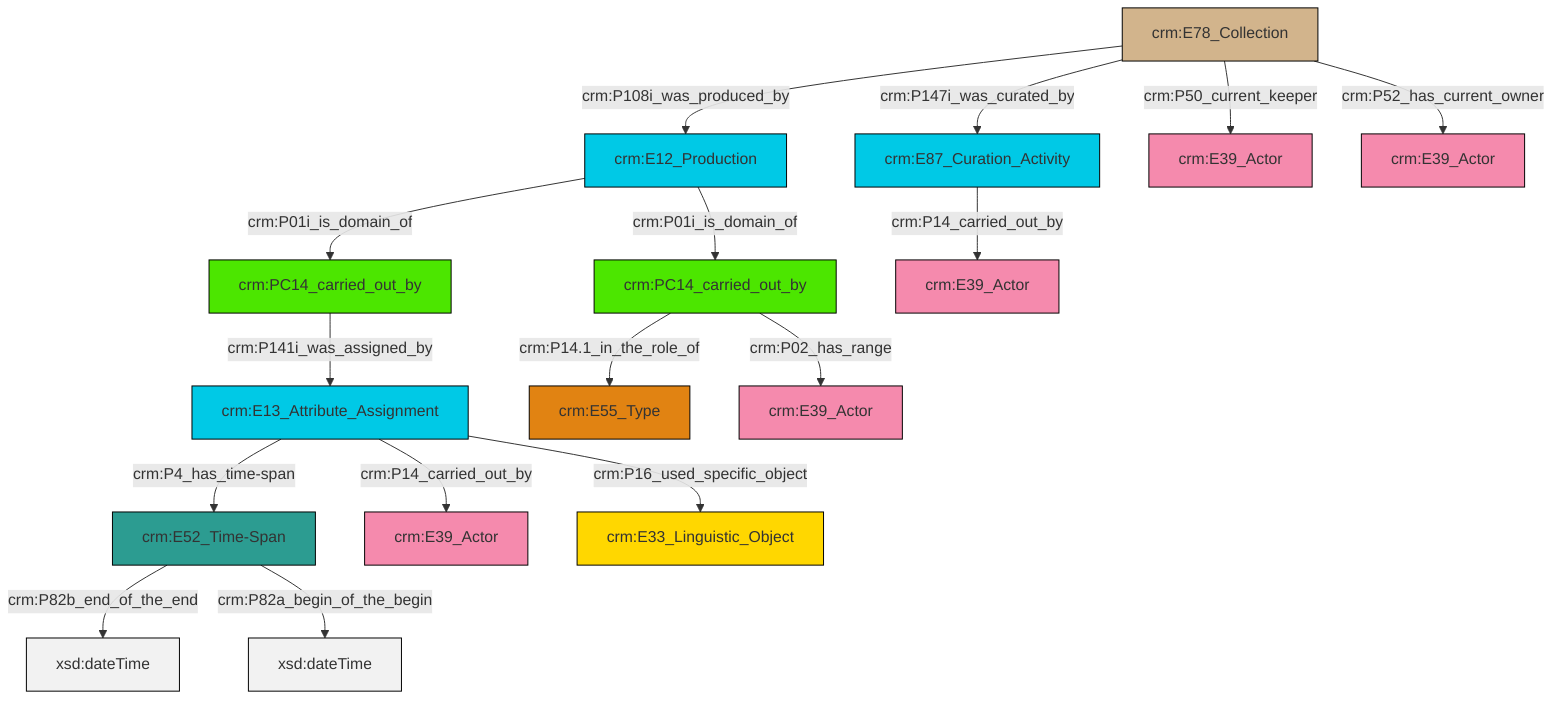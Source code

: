 graph TD
classDef Literal fill:#f2f2f2,stroke:#000000;
classDef CRM_Entity fill:#FFFFFF,stroke:#000000;
classDef Temporal_Entity fill:#00C9E6, stroke:#000000;
classDef Type fill:#E18312, stroke:#000000;
classDef Time-Span fill:#2C9C91, stroke:#000000;
classDef Appellation fill:#FFEB7F, stroke:#000000;
classDef Place fill:#008836, stroke:#000000;
classDef Persistent_Item fill:#B266B2, stroke:#000000;
classDef Conceptual_Object fill:#FFD700, stroke:#000000;
classDef Physical_Thing fill:#D2B48C, stroke:#000000;
classDef Actor fill:#f58aad, stroke:#000000;
classDef PC_Classes fill:#4ce600, stroke:#000000;
classDef Multi fill:#cccccc,stroke:#000000;

0["crm:E12_Production"]:::Temporal_Entity -->|crm:P01i_is_domain_of| 1["crm:PC14_carried_out_by"]:::PC_Classes
5["crm:E52_Time-Span"]:::Time-Span -->|crm:P82b_end_of_the_end| 6[xsd:dateTime]:::Literal
7["crm:E78_Collection"]:::Physical_Thing -->|crm:P50_current_keeper| 11["crm:E39_Actor"]:::Actor
12["crm:E13_Attribute_Assignment"]:::Temporal_Entity -->|crm:P14_carried_out_by| 9["crm:E39_Actor"]:::Actor
1["crm:PC14_carried_out_by"]:::PC_Classes -->|crm:P141i_was_assigned_by| 12["crm:E13_Attribute_Assignment"]:::Temporal_Entity
5["crm:E52_Time-Span"]:::Time-Span -->|crm:P82a_begin_of_the_begin| 13[xsd:dateTime]:::Literal
19["crm:PC14_carried_out_by"]:::PC_Classes -->|crm:P14.1_in_the_role_of| 15["crm:E55_Type"]:::Type
12["crm:E13_Attribute_Assignment"]:::Temporal_Entity -->|crm:P4_has_time-span| 5["crm:E52_Time-Span"]:::Time-Span
12["crm:E13_Attribute_Assignment"]:::Temporal_Entity -->|crm:P16_used_specific_object| 17["crm:E33_Linguistic_Object"]:::Conceptual_Object
7["crm:E78_Collection"]:::Physical_Thing -->|crm:P108i_was_produced_by| 0["crm:E12_Production"]:::Temporal_Entity
7["crm:E78_Collection"]:::Physical_Thing -->|crm:P52_has_current_owner| 25["crm:E39_Actor"]:::Actor
7["crm:E78_Collection"]:::Physical_Thing -->|crm:P147i_was_curated_by| 2["crm:E87_Curation_Activity"]:::Temporal_Entity
0["crm:E12_Production"]:::Temporal_Entity -->|crm:P01i_is_domain_of| 19["crm:PC14_carried_out_by"]:::PC_Classes
2["crm:E87_Curation_Activity"]:::Temporal_Entity -->|crm:P14_carried_out_by| 27["crm:E39_Actor"]:::Actor
19["crm:PC14_carried_out_by"]:::PC_Classes -->|crm:P02_has_range| 21["crm:E39_Actor"]:::Actor